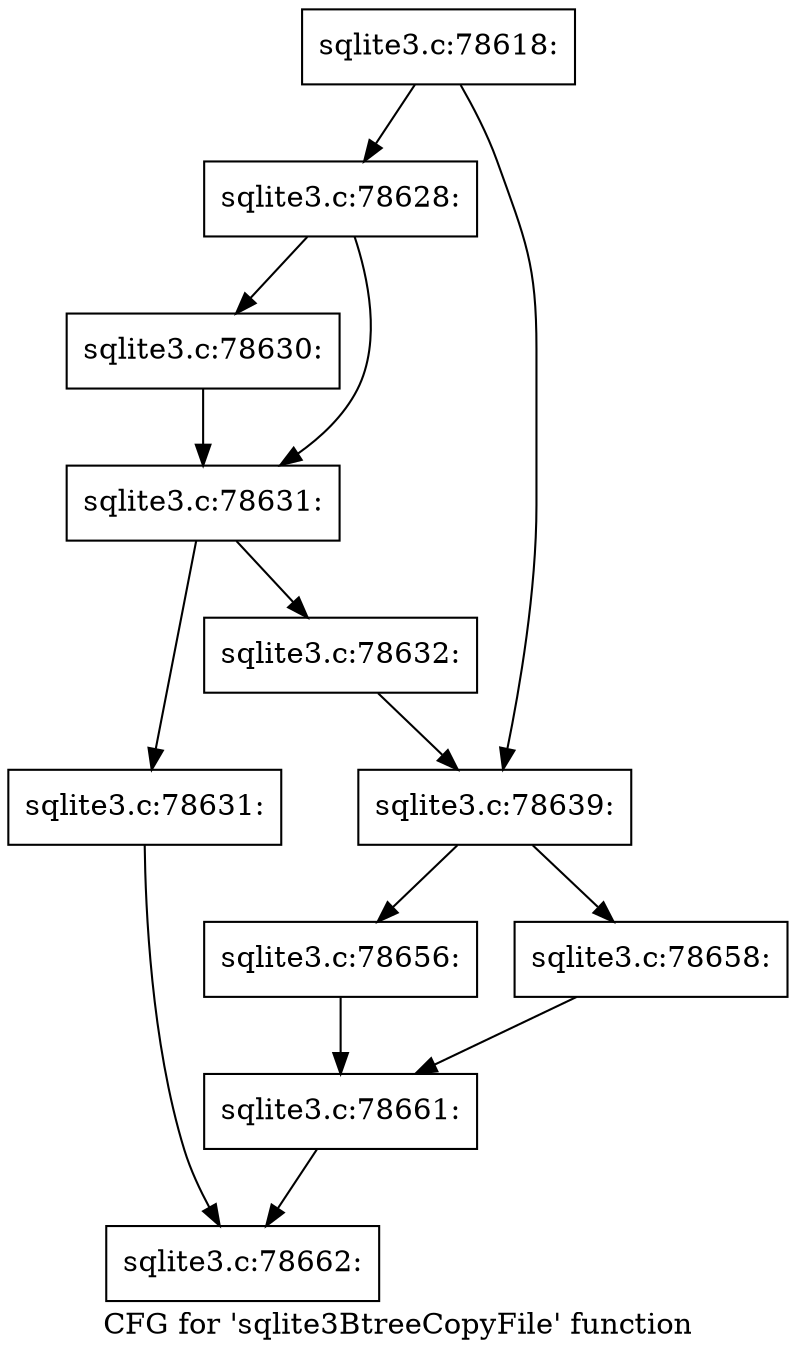 digraph "CFG for 'sqlite3BtreeCopyFile' function" {
	label="CFG for 'sqlite3BtreeCopyFile' function";

	Node0x55c0f84e49e0 [shape=record,label="{sqlite3.c:78618:}"];
	Node0x55c0f84e49e0 -> Node0x55c0f84eb950;
	Node0x55c0f84e49e0 -> Node0x55c0f84eb9a0;
	Node0x55c0f84eb950 [shape=record,label="{sqlite3.c:78628:}"];
	Node0x55c0f84eb950 -> Node0x55c0f84eca10;
	Node0x55c0f84eb950 -> Node0x55c0f84eca60;
	Node0x55c0f84eca10 [shape=record,label="{sqlite3.c:78630:}"];
	Node0x55c0f84eca10 -> Node0x55c0f84eca60;
	Node0x55c0f84eca60 [shape=record,label="{sqlite3.c:78631:}"];
	Node0x55c0f84eca60 -> Node0x55c0f84ecf50;
	Node0x55c0f84eca60 -> Node0x55c0f84ecfa0;
	Node0x55c0f84ecf50 [shape=record,label="{sqlite3.c:78631:}"];
	Node0x55c0f84ecf50 -> Node0x55c0f84eda10;
	Node0x55c0f84ecfa0 [shape=record,label="{sqlite3.c:78632:}"];
	Node0x55c0f84ecfa0 -> Node0x55c0f84eb9a0;
	Node0x55c0f84eb9a0 [shape=record,label="{sqlite3.c:78639:}"];
	Node0x55c0f84eb9a0 -> Node0x55c0f84eed60;
	Node0x55c0f84eb9a0 -> Node0x55c0f84eee00;
	Node0x55c0f84eed60 [shape=record,label="{sqlite3.c:78656:}"];
	Node0x55c0f84eed60 -> Node0x55c0f84eedb0;
	Node0x55c0f84eee00 [shape=record,label="{sqlite3.c:78658:}"];
	Node0x55c0f84eee00 -> Node0x55c0f84eedb0;
	Node0x55c0f84eedb0 [shape=record,label="{sqlite3.c:78661:}"];
	Node0x55c0f84eedb0 -> Node0x55c0f84eda10;
	Node0x55c0f84eda10 [shape=record,label="{sqlite3.c:78662:}"];
}
